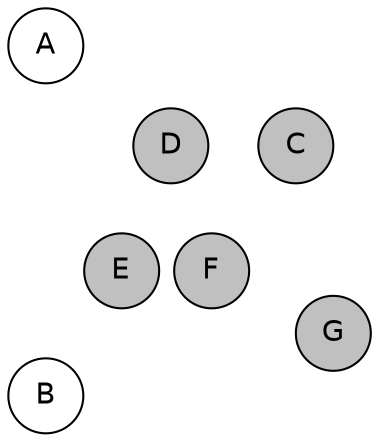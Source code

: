 
graph {

layout = circo;
mindist = .1

node [shape = circle, fontname = Helvetica, margin = 0, style = filled]
edge [style=invis]

subgraph 1 {
	E -- F -- F# -- G -- G# -- A -- A# -- B -- C -- C# -- D -- D# -- E
}

C [fillcolor = gray];
C# [fillcolor = gray];
D [fillcolor = gray];
D# [fillcolor = gray];
E [fillcolor = gray];
F [fillcolor = gray];
F# [fillcolor = cadetblue1];
G [fillcolor = gray];
G# [fillcolor = white];
A [fillcolor = white];
A# [fillcolor = gray];
B [fillcolor = white];
}
